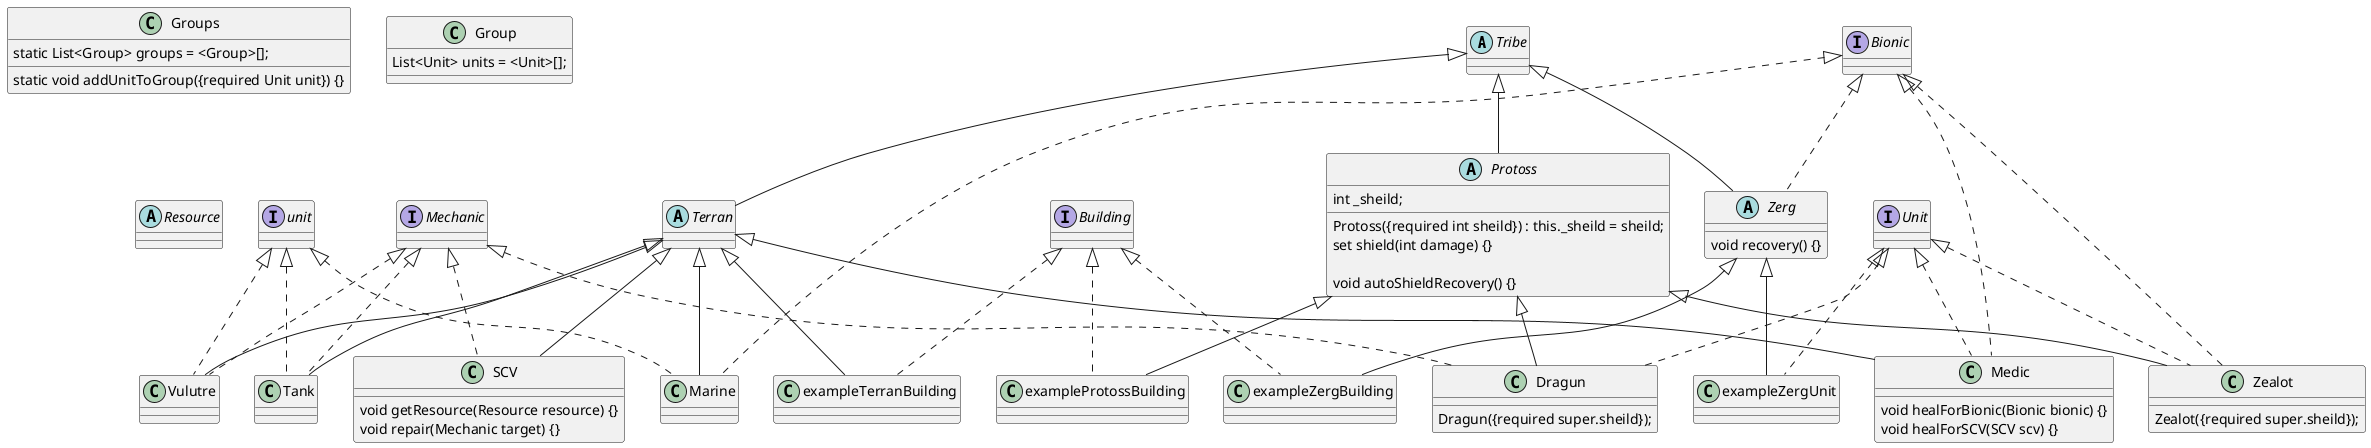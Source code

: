 @startuml

' abstract는 extends만 가능하며, 멤버로 필드, 메소드, 프로퍼티를 가질 수 있다.
' interface는 impl만 가능하며, 멤버로 메소드만 가질 수 있다.



abstract Tribe {
}

class Groups {
  static List<Group> groups = <Group>[];
  static void addUnitToGroup({required Unit unit}) {}
}


class Group {
  List<Unit> units = <Unit>[];
}


abstract class Terran extends Tribe {}

abstract class Protoss extends Tribe {
  Protoss({required int sheild}) : this._sheild = sheild;

  int _sheild;

' shield를 외부에서 접근하여 건드리게되면 setter body부분 통해서 autoShieldRecovery 실행
  set shield(int damage) {}

  void autoShieldRecovery() {} 
}

abstract class Zerg extends Tribe implements Bionic {
  void recovery() {} 
}

interface Bionic {} 

interface Mechanic {} 

class SCV extends Terran implements Mechanic {
  void getResource(Resource resource) {}
  void repair(Mechanic target) {} 
}

class Tank extends Terran implements Mechanic, unit {}

class Vulutre extends Terran implements Mechanic, unit {}

interface Unit {}

interface Building {}

class Marine extends Terran implements Bionic, unit {}

class Medic extends Terran implements Bionic, Unit {
    '  if (bionic is Building) return;
    void healForBionic(Bionic bionic) {} 
    void healForSCV(SCV scv) {}
}

class Zealot extends Protoss implements Unit, Bionic {
  Zealot({required super.sheild});
}
class Dragun extends Protoss implements Unit, Mechanic {
  Dragun({required super.sheild});
}

class exampleZergUnit extends Zerg implements Unit {}
class exampleZergBuilding extends Zerg implements Building {}

class exampleTerranBuilding extends Terran implements Building {}
class exampleProtossBuilding extends Protoss implements Building {}



abstract class Resource {}


@enduml